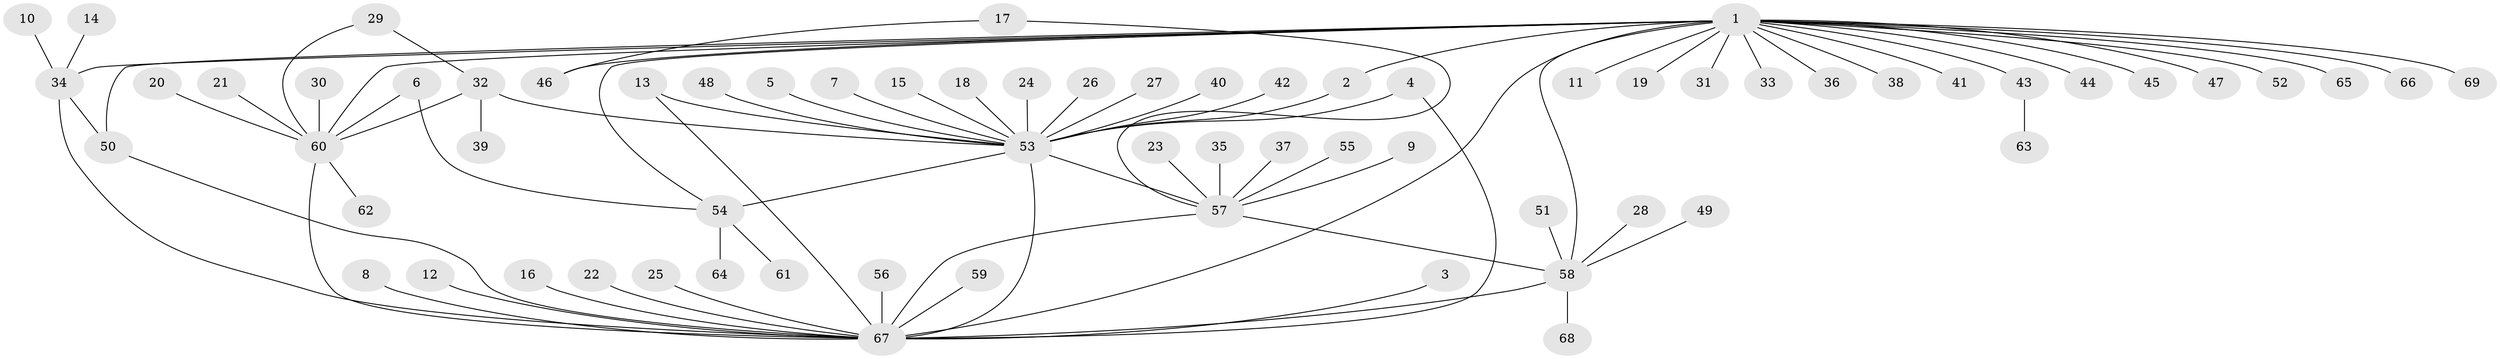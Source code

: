 // original degree distribution, {9: 0.0072992700729927005, 21: 0.014598540145985401, 1: 0.5766423357664233, 19: 0.0072992700729927005, 2: 0.20437956204379562, 4: 0.043795620437956206, 7: 0.014598540145985401, 10: 0.0072992700729927005, 3: 0.0948905109489051, 5: 0.029197080291970802}
// Generated by graph-tools (version 1.1) at 2025/25/03/09/25 03:25:59]
// undirected, 69 vertices, 83 edges
graph export_dot {
graph [start="1"]
  node [color=gray90,style=filled];
  1;
  2;
  3;
  4;
  5;
  6;
  7;
  8;
  9;
  10;
  11;
  12;
  13;
  14;
  15;
  16;
  17;
  18;
  19;
  20;
  21;
  22;
  23;
  24;
  25;
  26;
  27;
  28;
  29;
  30;
  31;
  32;
  33;
  34;
  35;
  36;
  37;
  38;
  39;
  40;
  41;
  42;
  43;
  44;
  45;
  46;
  47;
  48;
  49;
  50;
  51;
  52;
  53;
  54;
  55;
  56;
  57;
  58;
  59;
  60;
  61;
  62;
  63;
  64;
  65;
  66;
  67;
  68;
  69;
  1 -- 2 [weight=1.0];
  1 -- 11 [weight=1.0];
  1 -- 19 [weight=1.0];
  1 -- 31 [weight=1.0];
  1 -- 33 [weight=1.0];
  1 -- 34 [weight=1.0];
  1 -- 36 [weight=1.0];
  1 -- 38 [weight=1.0];
  1 -- 41 [weight=1.0];
  1 -- 43 [weight=2.0];
  1 -- 44 [weight=1.0];
  1 -- 45 [weight=1.0];
  1 -- 46 [weight=1.0];
  1 -- 47 [weight=1.0];
  1 -- 50 [weight=2.0];
  1 -- 52 [weight=1.0];
  1 -- 54 [weight=1.0];
  1 -- 58 [weight=1.0];
  1 -- 60 [weight=1.0];
  1 -- 65 [weight=1.0];
  1 -- 66 [weight=1.0];
  1 -- 67 [weight=2.0];
  1 -- 69 [weight=1.0];
  2 -- 53 [weight=1.0];
  3 -- 67 [weight=1.0];
  4 -- 53 [weight=1.0];
  4 -- 67 [weight=1.0];
  5 -- 53 [weight=1.0];
  6 -- 54 [weight=1.0];
  6 -- 60 [weight=1.0];
  7 -- 53 [weight=1.0];
  8 -- 67 [weight=1.0];
  9 -- 57 [weight=1.0];
  10 -- 34 [weight=1.0];
  12 -- 67 [weight=1.0];
  13 -- 53 [weight=1.0];
  13 -- 67 [weight=1.0];
  14 -- 34 [weight=1.0];
  15 -- 53 [weight=1.0];
  16 -- 67 [weight=1.0];
  17 -- 46 [weight=1.0];
  17 -- 57 [weight=1.0];
  18 -- 53 [weight=1.0];
  20 -- 60 [weight=1.0];
  21 -- 60 [weight=1.0];
  22 -- 67 [weight=1.0];
  23 -- 57 [weight=1.0];
  24 -- 53 [weight=1.0];
  25 -- 67 [weight=1.0];
  26 -- 53 [weight=1.0];
  27 -- 53 [weight=1.0];
  28 -- 58 [weight=1.0];
  29 -- 32 [weight=1.0];
  29 -- 60 [weight=1.0];
  30 -- 60 [weight=1.0];
  32 -- 39 [weight=1.0];
  32 -- 53 [weight=1.0];
  32 -- 60 [weight=1.0];
  34 -- 50 [weight=1.0];
  34 -- 67 [weight=1.0];
  35 -- 57 [weight=1.0];
  37 -- 57 [weight=1.0];
  40 -- 53 [weight=1.0];
  42 -- 53 [weight=1.0];
  43 -- 63 [weight=1.0];
  48 -- 53 [weight=1.0];
  49 -- 58 [weight=1.0];
  50 -- 67 [weight=1.0];
  51 -- 58 [weight=1.0];
  53 -- 54 [weight=1.0];
  53 -- 57 [weight=1.0];
  53 -- 67 [weight=2.0];
  54 -- 61 [weight=1.0];
  54 -- 64 [weight=1.0];
  55 -- 57 [weight=1.0];
  56 -- 67 [weight=1.0];
  57 -- 58 [weight=1.0];
  57 -- 67 [weight=1.0];
  58 -- 67 [weight=1.0];
  58 -- 68 [weight=1.0];
  59 -- 67 [weight=1.0];
  60 -- 62 [weight=1.0];
  60 -- 67 [weight=1.0];
}
